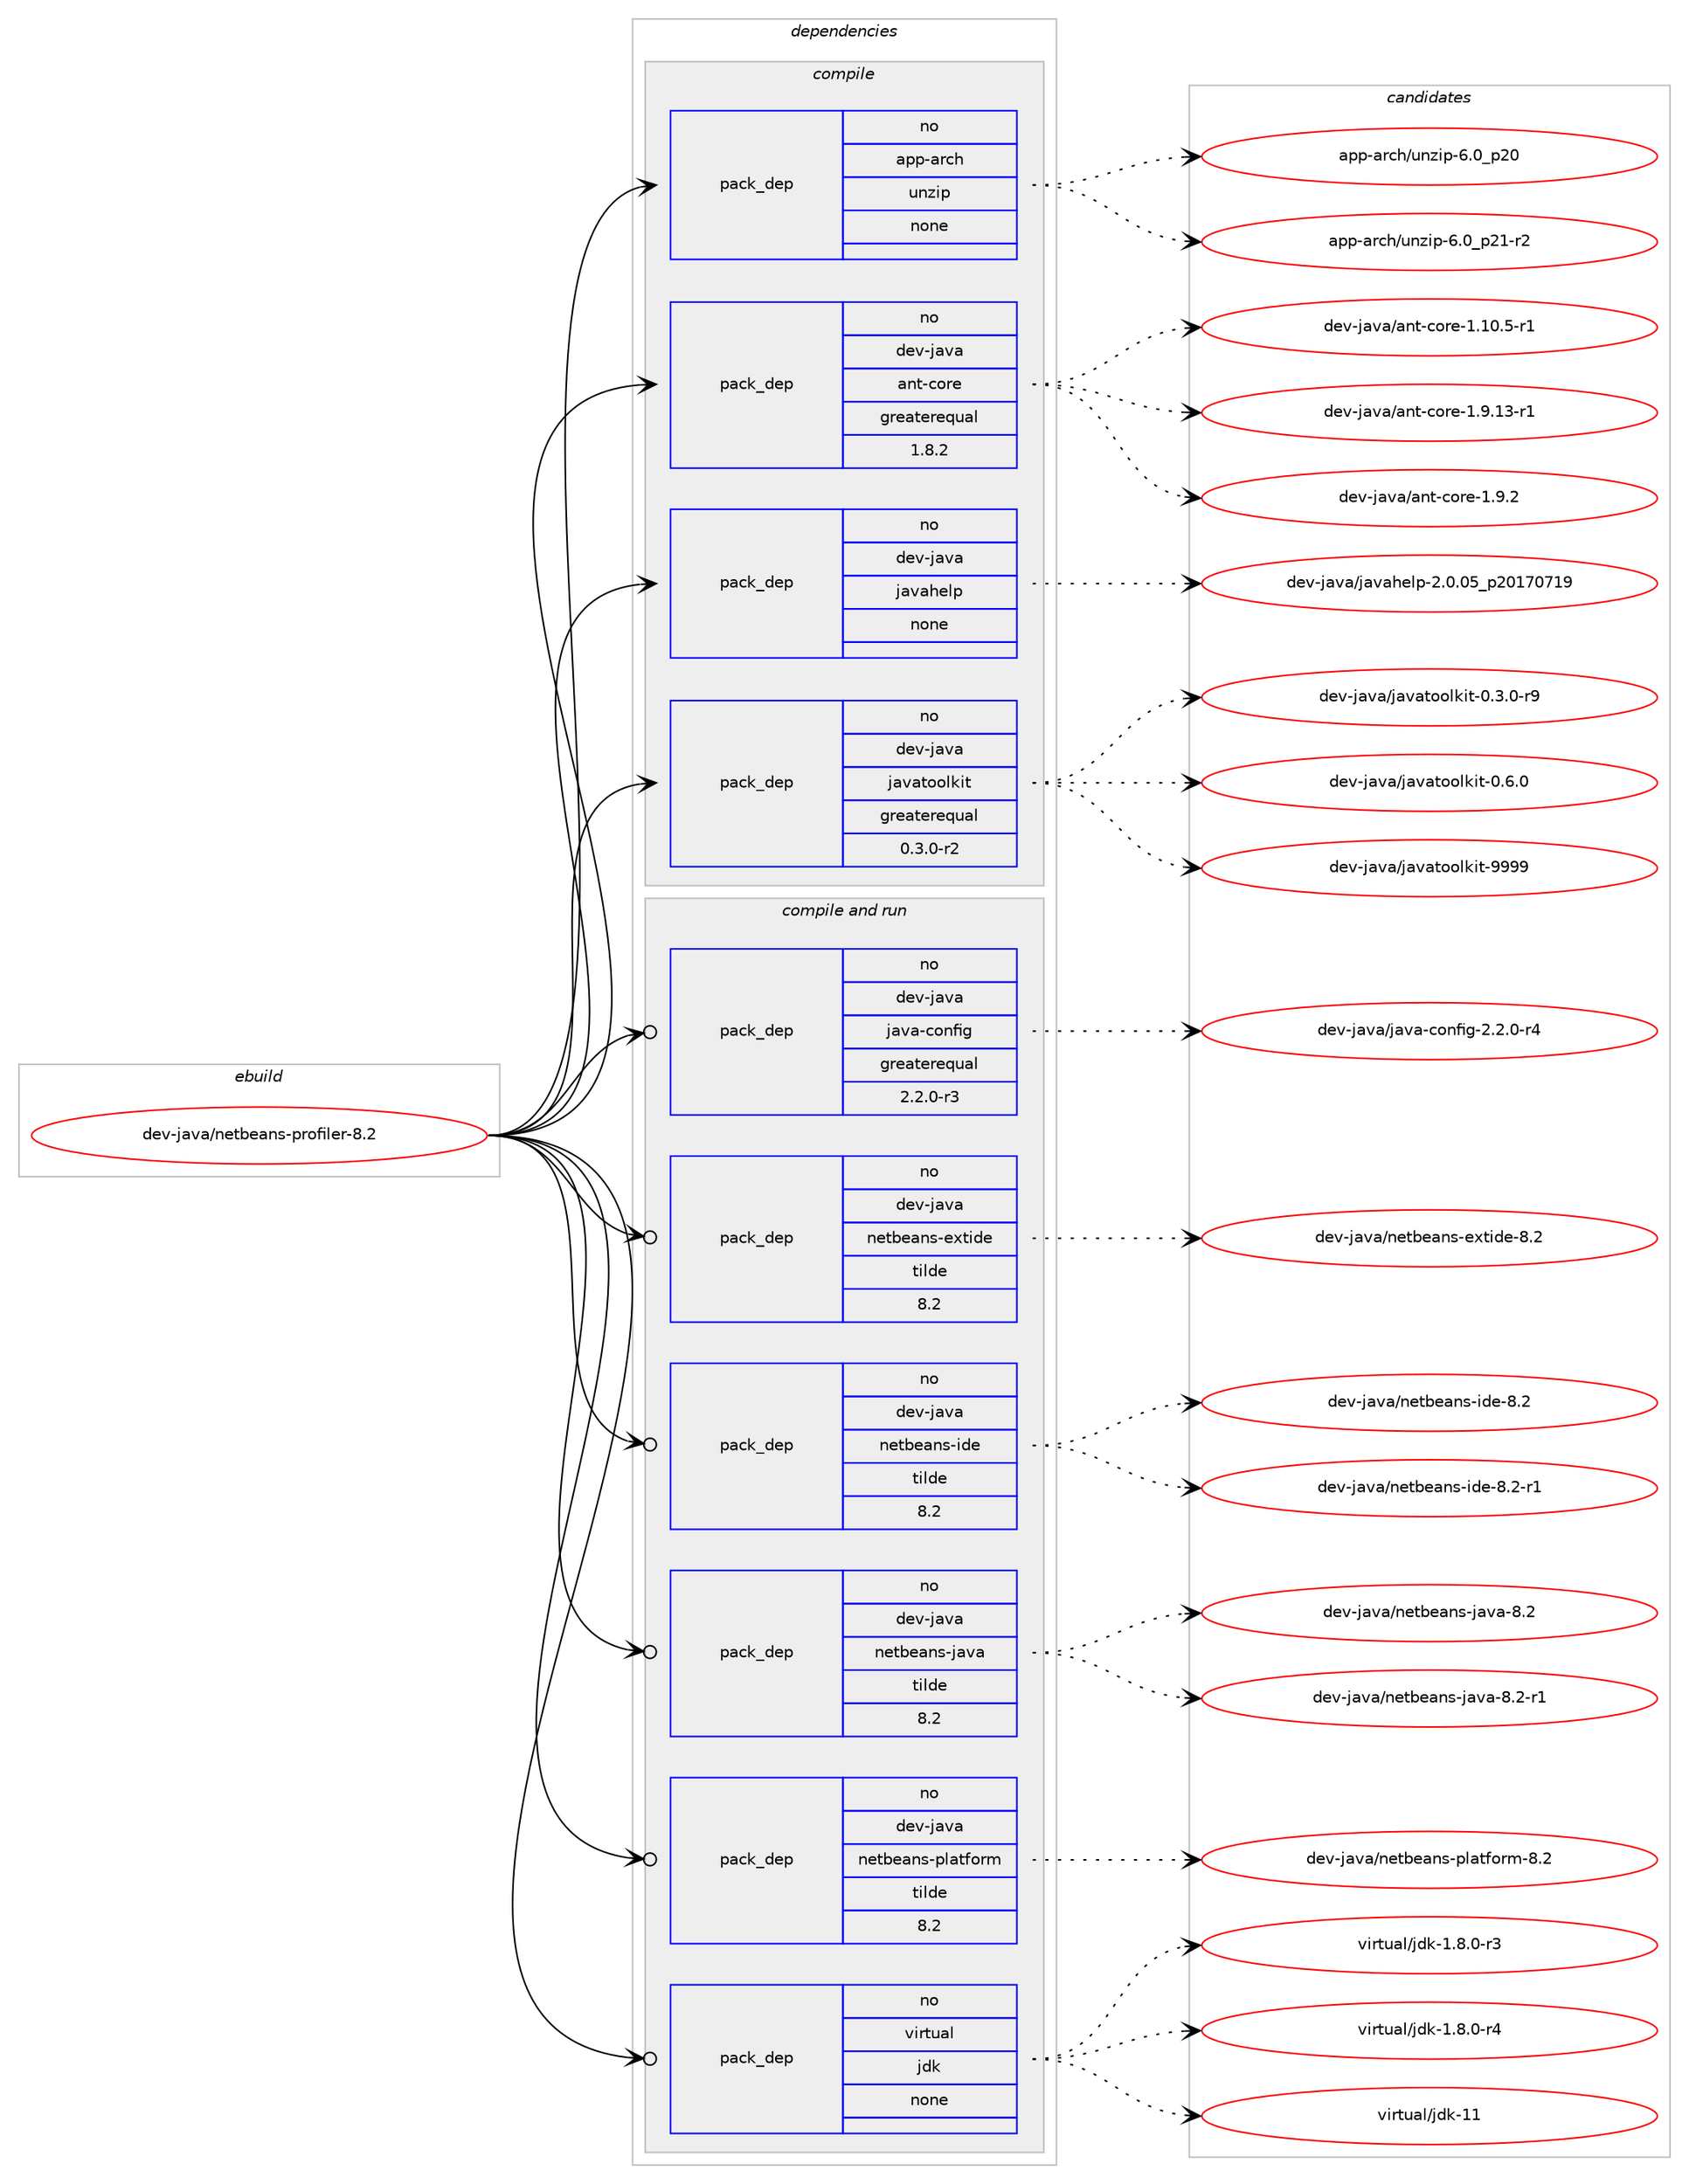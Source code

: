digraph prolog {

# *************
# Graph options
# *************

newrank=true;
concentrate=true;
compound=true;
graph [rankdir=LR,fontname=Helvetica,fontsize=10,ranksep=1.5];#, ranksep=2.5, nodesep=0.2];
edge  [arrowhead=vee];
node  [fontname=Helvetica,fontsize=10];

# **********
# The ebuild
# **********

subgraph cluster_leftcol {
color=gray;
rank=same;
label=<<i>ebuild</i>>;
id [label="dev-java/netbeans-profiler-8.2", color=red, width=4, href="../dev-java/netbeans-profiler-8.2.svg"];
}

# ****************
# The dependencies
# ****************

subgraph cluster_midcol {
color=gray;
label=<<i>dependencies</i>>;
subgraph cluster_compile {
fillcolor="#eeeeee";
style=filled;
label=<<i>compile</i>>;
subgraph pack970253 {
dependency1355800 [label=<<TABLE BORDER="0" CELLBORDER="1" CELLSPACING="0" CELLPADDING="4" WIDTH="220"><TR><TD ROWSPAN="6" CELLPADDING="30">pack_dep</TD></TR><TR><TD WIDTH="110">no</TD></TR><TR><TD>app-arch</TD></TR><TR><TD>unzip</TD></TR><TR><TD>none</TD></TR><TR><TD></TD></TR></TABLE>>, shape=none, color=blue];
}
id:e -> dependency1355800:w [weight=20,style="solid",arrowhead="vee"];
subgraph pack970254 {
dependency1355801 [label=<<TABLE BORDER="0" CELLBORDER="1" CELLSPACING="0" CELLPADDING="4" WIDTH="220"><TR><TD ROWSPAN="6" CELLPADDING="30">pack_dep</TD></TR><TR><TD WIDTH="110">no</TD></TR><TR><TD>dev-java</TD></TR><TR><TD>ant-core</TD></TR><TR><TD>greaterequal</TD></TR><TR><TD>1.8.2</TD></TR></TABLE>>, shape=none, color=blue];
}
id:e -> dependency1355801:w [weight=20,style="solid",arrowhead="vee"];
subgraph pack970255 {
dependency1355802 [label=<<TABLE BORDER="0" CELLBORDER="1" CELLSPACING="0" CELLPADDING="4" WIDTH="220"><TR><TD ROWSPAN="6" CELLPADDING="30">pack_dep</TD></TR><TR><TD WIDTH="110">no</TD></TR><TR><TD>dev-java</TD></TR><TR><TD>javahelp</TD></TR><TR><TD>none</TD></TR><TR><TD></TD></TR></TABLE>>, shape=none, color=blue];
}
id:e -> dependency1355802:w [weight=20,style="solid",arrowhead="vee"];
subgraph pack970256 {
dependency1355803 [label=<<TABLE BORDER="0" CELLBORDER="1" CELLSPACING="0" CELLPADDING="4" WIDTH="220"><TR><TD ROWSPAN="6" CELLPADDING="30">pack_dep</TD></TR><TR><TD WIDTH="110">no</TD></TR><TR><TD>dev-java</TD></TR><TR><TD>javatoolkit</TD></TR><TR><TD>greaterequal</TD></TR><TR><TD>0.3.0-r2</TD></TR></TABLE>>, shape=none, color=blue];
}
id:e -> dependency1355803:w [weight=20,style="solid",arrowhead="vee"];
}
subgraph cluster_compileandrun {
fillcolor="#eeeeee";
style=filled;
label=<<i>compile and run</i>>;
subgraph pack970257 {
dependency1355804 [label=<<TABLE BORDER="0" CELLBORDER="1" CELLSPACING="0" CELLPADDING="4" WIDTH="220"><TR><TD ROWSPAN="6" CELLPADDING="30">pack_dep</TD></TR><TR><TD WIDTH="110">no</TD></TR><TR><TD>dev-java</TD></TR><TR><TD>java-config</TD></TR><TR><TD>greaterequal</TD></TR><TR><TD>2.2.0-r3</TD></TR></TABLE>>, shape=none, color=blue];
}
id:e -> dependency1355804:w [weight=20,style="solid",arrowhead="odotvee"];
subgraph pack970258 {
dependency1355805 [label=<<TABLE BORDER="0" CELLBORDER="1" CELLSPACING="0" CELLPADDING="4" WIDTH="220"><TR><TD ROWSPAN="6" CELLPADDING="30">pack_dep</TD></TR><TR><TD WIDTH="110">no</TD></TR><TR><TD>dev-java</TD></TR><TR><TD>netbeans-extide</TD></TR><TR><TD>tilde</TD></TR><TR><TD>8.2</TD></TR></TABLE>>, shape=none, color=blue];
}
id:e -> dependency1355805:w [weight=20,style="solid",arrowhead="odotvee"];
subgraph pack970259 {
dependency1355806 [label=<<TABLE BORDER="0" CELLBORDER="1" CELLSPACING="0" CELLPADDING="4" WIDTH="220"><TR><TD ROWSPAN="6" CELLPADDING="30">pack_dep</TD></TR><TR><TD WIDTH="110">no</TD></TR><TR><TD>dev-java</TD></TR><TR><TD>netbeans-ide</TD></TR><TR><TD>tilde</TD></TR><TR><TD>8.2</TD></TR></TABLE>>, shape=none, color=blue];
}
id:e -> dependency1355806:w [weight=20,style="solid",arrowhead="odotvee"];
subgraph pack970260 {
dependency1355807 [label=<<TABLE BORDER="0" CELLBORDER="1" CELLSPACING="0" CELLPADDING="4" WIDTH="220"><TR><TD ROWSPAN="6" CELLPADDING="30">pack_dep</TD></TR><TR><TD WIDTH="110">no</TD></TR><TR><TD>dev-java</TD></TR><TR><TD>netbeans-java</TD></TR><TR><TD>tilde</TD></TR><TR><TD>8.2</TD></TR></TABLE>>, shape=none, color=blue];
}
id:e -> dependency1355807:w [weight=20,style="solid",arrowhead="odotvee"];
subgraph pack970261 {
dependency1355808 [label=<<TABLE BORDER="0" CELLBORDER="1" CELLSPACING="0" CELLPADDING="4" WIDTH="220"><TR><TD ROWSPAN="6" CELLPADDING="30">pack_dep</TD></TR><TR><TD WIDTH="110">no</TD></TR><TR><TD>dev-java</TD></TR><TR><TD>netbeans-platform</TD></TR><TR><TD>tilde</TD></TR><TR><TD>8.2</TD></TR></TABLE>>, shape=none, color=blue];
}
id:e -> dependency1355808:w [weight=20,style="solid",arrowhead="odotvee"];
subgraph pack970262 {
dependency1355809 [label=<<TABLE BORDER="0" CELLBORDER="1" CELLSPACING="0" CELLPADDING="4" WIDTH="220"><TR><TD ROWSPAN="6" CELLPADDING="30">pack_dep</TD></TR><TR><TD WIDTH="110">no</TD></TR><TR><TD>virtual</TD></TR><TR><TD>jdk</TD></TR><TR><TD>none</TD></TR><TR><TD></TD></TR></TABLE>>, shape=none, color=blue];
}
id:e -> dependency1355809:w [weight=20,style="solid",arrowhead="odotvee"];
}
subgraph cluster_run {
fillcolor="#eeeeee";
style=filled;
label=<<i>run</i>>;
}
}

# **************
# The candidates
# **************

subgraph cluster_choices {
rank=same;
color=gray;
label=<<i>candidates</i>>;

subgraph choice970253 {
color=black;
nodesep=1;
choice971121124597114991044711711012210511245544648951125048 [label="app-arch/unzip-6.0_p20", color=red, width=4,href="../app-arch/unzip-6.0_p20.svg"];
choice9711211245971149910447117110122105112455446489511250494511450 [label="app-arch/unzip-6.0_p21-r2", color=red, width=4,href="../app-arch/unzip-6.0_p21-r2.svg"];
dependency1355800:e -> choice971121124597114991044711711012210511245544648951125048:w [style=dotted,weight="100"];
dependency1355800:e -> choice9711211245971149910447117110122105112455446489511250494511450:w [style=dotted,weight="100"];
}
subgraph choice970254 {
color=black;
nodesep=1;
choice10010111845106971189747971101164599111114101454946494846534511449 [label="dev-java/ant-core-1.10.5-r1", color=red, width=4,href="../dev-java/ant-core-1.10.5-r1.svg"];
choice10010111845106971189747971101164599111114101454946574649514511449 [label="dev-java/ant-core-1.9.13-r1", color=red, width=4,href="../dev-java/ant-core-1.9.13-r1.svg"];
choice10010111845106971189747971101164599111114101454946574650 [label="dev-java/ant-core-1.9.2", color=red, width=4,href="../dev-java/ant-core-1.9.2.svg"];
dependency1355801:e -> choice10010111845106971189747971101164599111114101454946494846534511449:w [style=dotted,weight="100"];
dependency1355801:e -> choice10010111845106971189747971101164599111114101454946574649514511449:w [style=dotted,weight="100"];
dependency1355801:e -> choice10010111845106971189747971101164599111114101454946574650:w [style=dotted,weight="100"];
}
subgraph choice970255 {
color=black;
nodesep=1;
choice10010111845106971189747106971189710410110811245504648464853951125048495548554957 [label="dev-java/javahelp-2.0.05_p20170719", color=red, width=4,href="../dev-java/javahelp-2.0.05_p20170719.svg"];
dependency1355802:e -> choice10010111845106971189747106971189710410110811245504648464853951125048495548554957:w [style=dotted,weight="100"];
}
subgraph choice970256 {
color=black;
nodesep=1;
choice1001011184510697118974710697118971161111111081071051164548465146484511457 [label="dev-java/javatoolkit-0.3.0-r9", color=red, width=4,href="../dev-java/javatoolkit-0.3.0-r9.svg"];
choice100101118451069711897471069711897116111111108107105116454846544648 [label="dev-java/javatoolkit-0.6.0", color=red, width=4,href="../dev-java/javatoolkit-0.6.0.svg"];
choice1001011184510697118974710697118971161111111081071051164557575757 [label="dev-java/javatoolkit-9999", color=red, width=4,href="../dev-java/javatoolkit-9999.svg"];
dependency1355803:e -> choice1001011184510697118974710697118971161111111081071051164548465146484511457:w [style=dotted,weight="100"];
dependency1355803:e -> choice100101118451069711897471069711897116111111108107105116454846544648:w [style=dotted,weight="100"];
dependency1355803:e -> choice1001011184510697118974710697118971161111111081071051164557575757:w [style=dotted,weight="100"];
}
subgraph choice970257 {
color=black;
nodesep=1;
choice10010111845106971189747106971189745991111101021051034550465046484511452 [label="dev-java/java-config-2.2.0-r4", color=red, width=4,href="../dev-java/java-config-2.2.0-r4.svg"];
dependency1355804:e -> choice10010111845106971189747106971189745991111101021051034550465046484511452:w [style=dotted,weight="100"];
}
subgraph choice970258 {
color=black;
nodesep=1;
choice1001011184510697118974711010111698101971101154510112011610510010145564650 [label="dev-java/netbeans-extide-8.2", color=red, width=4,href="../dev-java/netbeans-extide-8.2.svg"];
dependency1355805:e -> choice1001011184510697118974711010111698101971101154510112011610510010145564650:w [style=dotted,weight="100"];
}
subgraph choice970259 {
color=black;
nodesep=1;
choice1001011184510697118974711010111698101971101154510510010145564650 [label="dev-java/netbeans-ide-8.2", color=red, width=4,href="../dev-java/netbeans-ide-8.2.svg"];
choice10010111845106971189747110101116981019711011545105100101455646504511449 [label="dev-java/netbeans-ide-8.2-r1", color=red, width=4,href="../dev-java/netbeans-ide-8.2-r1.svg"];
dependency1355806:e -> choice1001011184510697118974711010111698101971101154510510010145564650:w [style=dotted,weight="100"];
dependency1355806:e -> choice10010111845106971189747110101116981019711011545105100101455646504511449:w [style=dotted,weight="100"];
}
subgraph choice970260 {
color=black;
nodesep=1;
choice10010111845106971189747110101116981019711011545106971189745564650 [label="dev-java/netbeans-java-8.2", color=red, width=4,href="../dev-java/netbeans-java-8.2.svg"];
choice100101118451069711897471101011169810197110115451069711897455646504511449 [label="dev-java/netbeans-java-8.2-r1", color=red, width=4,href="../dev-java/netbeans-java-8.2-r1.svg"];
dependency1355807:e -> choice10010111845106971189747110101116981019711011545106971189745564650:w [style=dotted,weight="100"];
dependency1355807:e -> choice100101118451069711897471101011169810197110115451069711897455646504511449:w [style=dotted,weight="100"];
}
subgraph choice970261 {
color=black;
nodesep=1;
choice100101118451069711897471101011169810197110115451121089711610211111410945564650 [label="dev-java/netbeans-platform-8.2", color=red, width=4,href="../dev-java/netbeans-platform-8.2.svg"];
dependency1355808:e -> choice100101118451069711897471101011169810197110115451121089711610211111410945564650:w [style=dotted,weight="100"];
}
subgraph choice970262 {
color=black;
nodesep=1;
choice11810511411611797108471061001074549465646484511451 [label="virtual/jdk-1.8.0-r3", color=red, width=4,href="../virtual/jdk-1.8.0-r3.svg"];
choice11810511411611797108471061001074549465646484511452 [label="virtual/jdk-1.8.0-r4", color=red, width=4,href="../virtual/jdk-1.8.0-r4.svg"];
choice1181051141161179710847106100107454949 [label="virtual/jdk-11", color=red, width=4,href="../virtual/jdk-11.svg"];
dependency1355809:e -> choice11810511411611797108471061001074549465646484511451:w [style=dotted,weight="100"];
dependency1355809:e -> choice11810511411611797108471061001074549465646484511452:w [style=dotted,weight="100"];
dependency1355809:e -> choice1181051141161179710847106100107454949:w [style=dotted,weight="100"];
}
}

}
